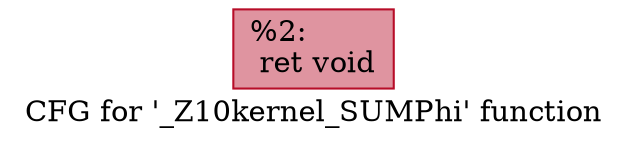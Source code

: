 digraph "CFG for '_Z10kernel_SUMPhi' function" {
	label="CFG for '_Z10kernel_SUMPhi' function";

	Node0x47068b0 [shape=record,color="#b70d28ff", style=filled, fillcolor="#b70d2870",label="{%2:\l  ret void\l}"];
}
